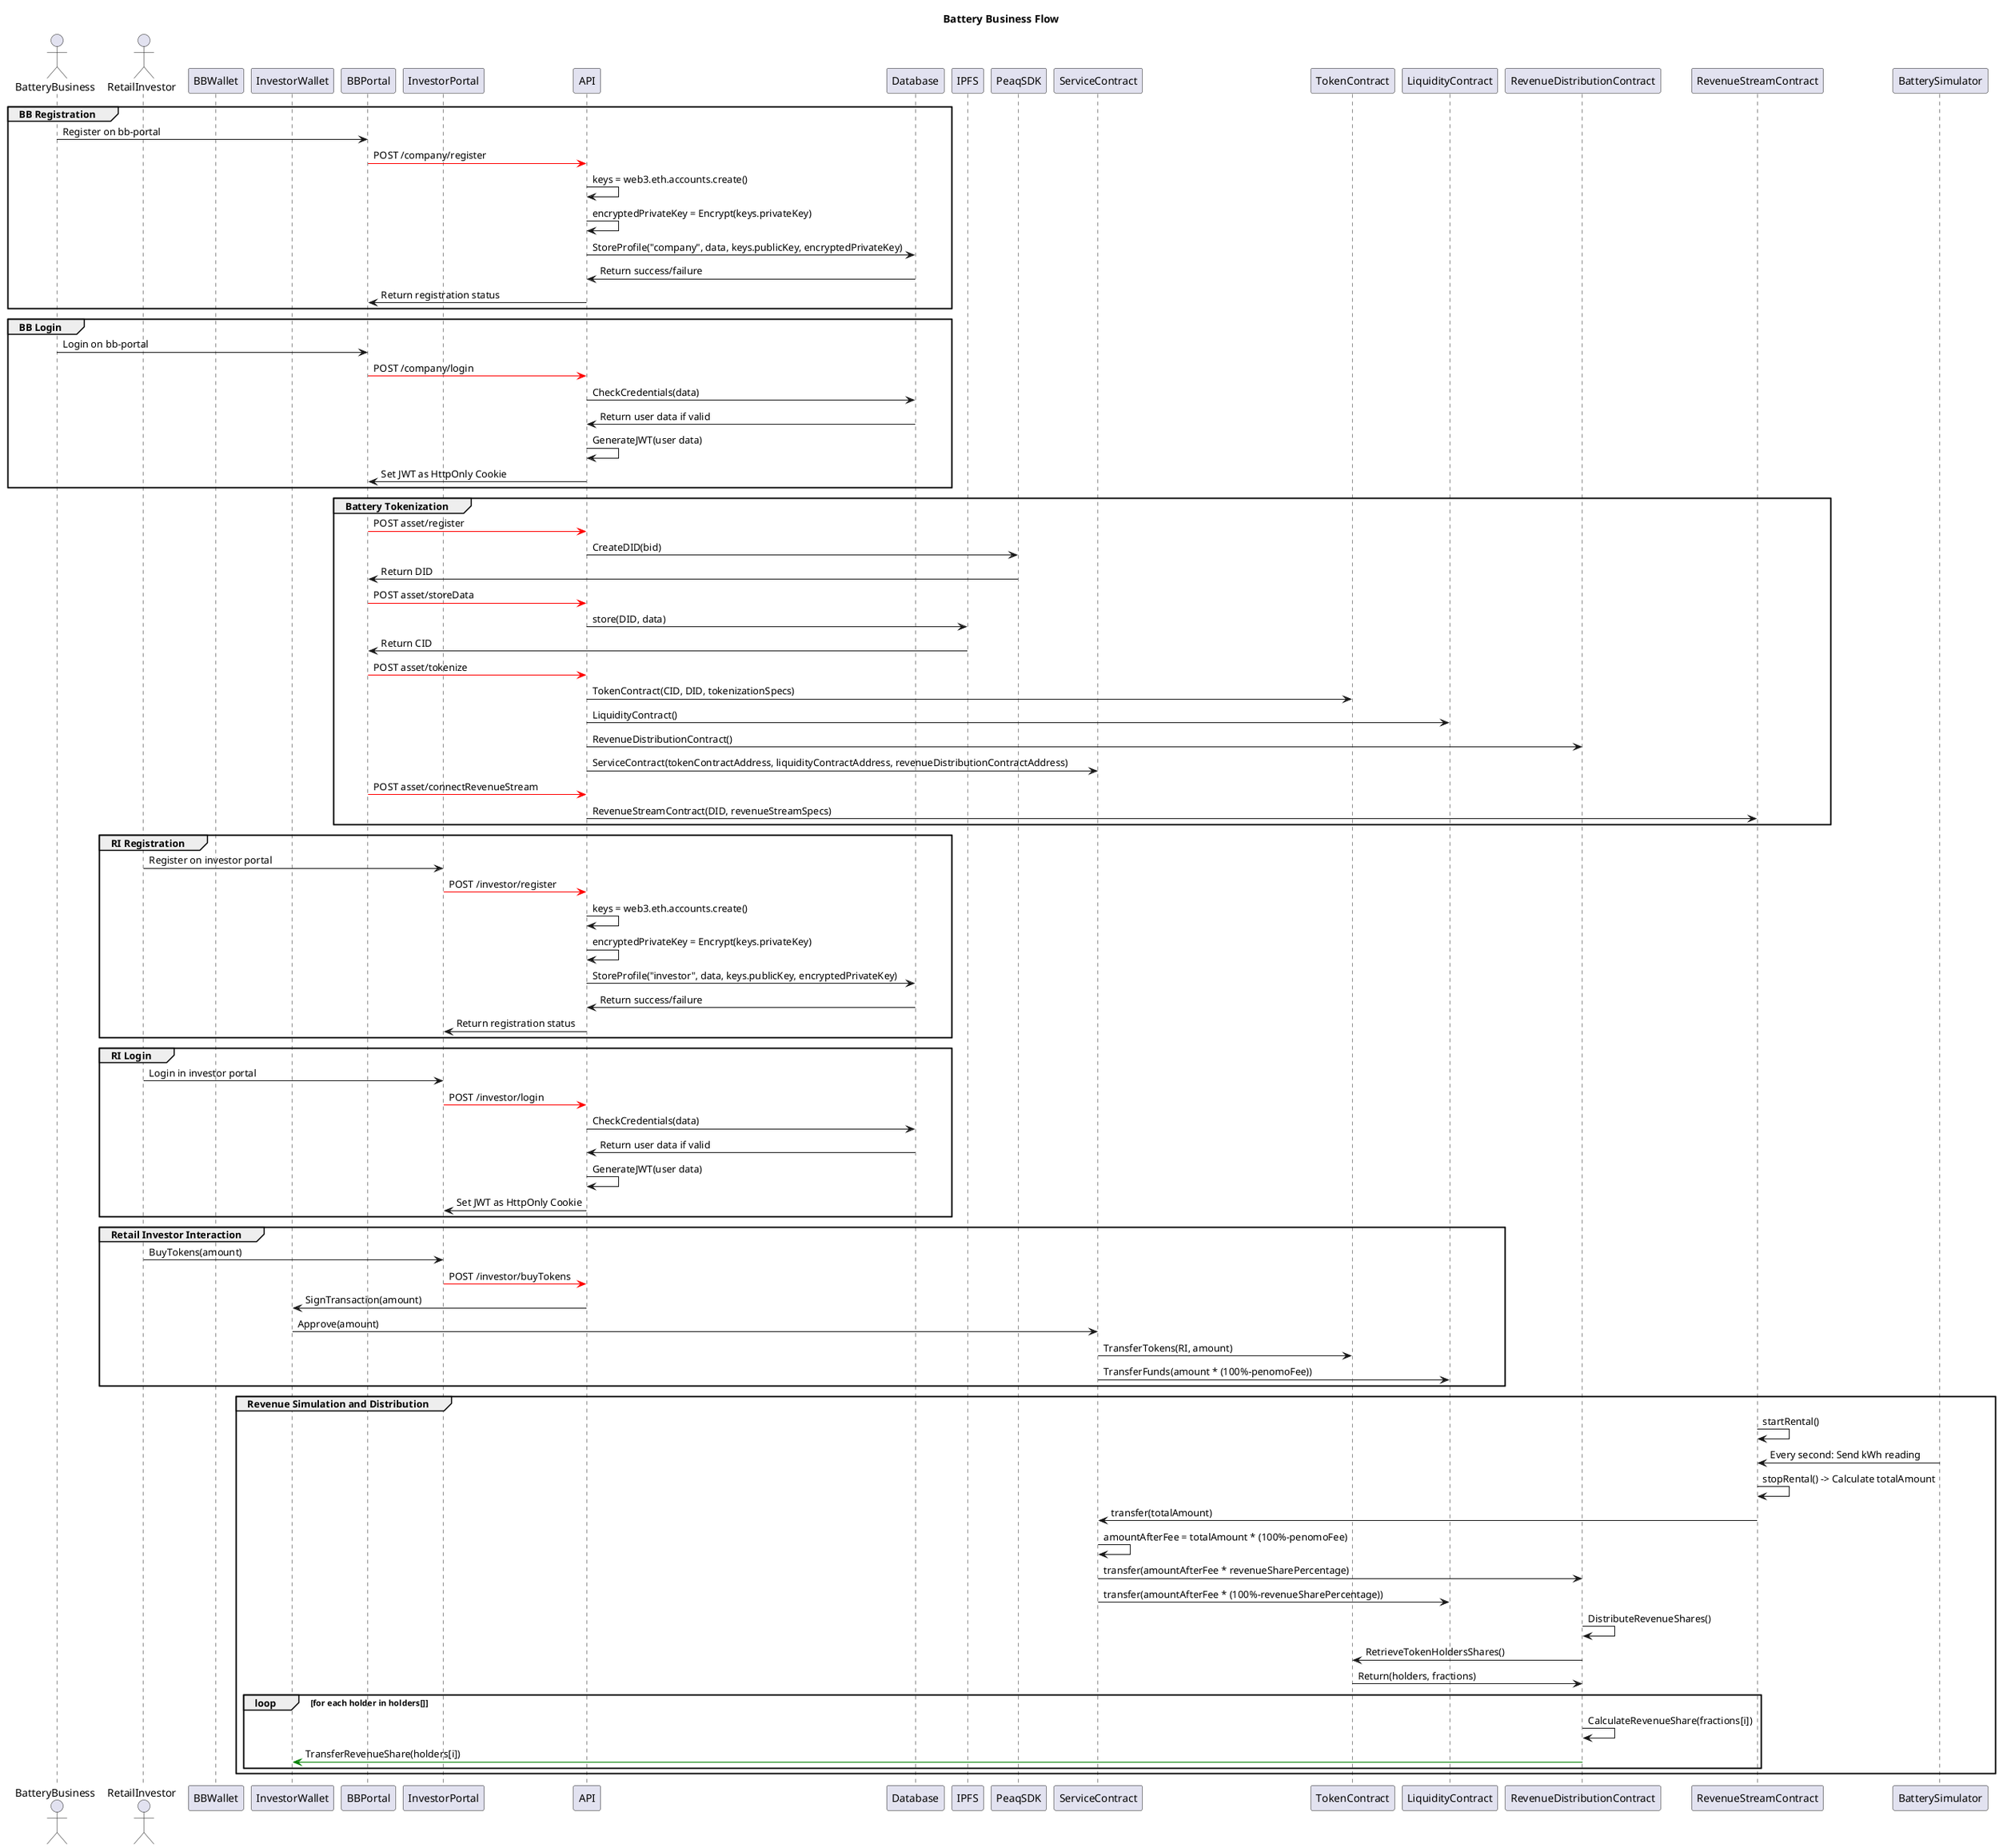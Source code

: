 @startuml
title Battery Business Flow

actor BatteryBusiness as BB
actor RetailInvestor as RI

participant BBWallet as BBW
participant InvestorWallet as IW

participant BBPortal as BBP
participant InvestorPortal as IP

participant API as API

participant Database as DB
participant IPFS as IPFS
participant PeaqSDK as PS

participant ServiceContract as SC
participant TokenContract as TC
participant LiquidityContract as LC
participant RevenueDistributionContract as RDC
participant RevenueStreamContract as RSC

participant BatterySimulator as BS

' Battery Business Registration
group BB Registration
    BB -> BBP: Register on bb-portal
    BBP -[#red]> API: POST /company/register
    API -> API: keys = web3.eth.accounts.create()
    API -> API: encryptedPrivateKey = Encrypt(keys.privateKey)
    API -> DB: StoreProfile("company", data, keys.publicKey, encryptedPrivateKey)
    DB -> API: Return success/failure
    API -> BBP: Return registration status
end

group BB Login
    BB -> BBP: Login on bb-portal
    BBP -[#red]> API: POST /company/login
    API -> DB: CheckCredentials(data)
    DB -> API: Return user data if valid
    API -> API: GenerateJWT(user data)
    API -> BBP: Set JWT as HttpOnly Cookie
end

' Battery Tokenization
group Battery Tokenization
    BBP -[#red]> API: POST asset/register
    API -> PS: CreateDID(bid)
    PS -> BBP: Return DID
    BBP -[#red]> API: POST asset/storeData
    API -> IPFS: store(DID, data)
    IPFS -> BBP: Return CID
    BBP -[#red]> API: POST asset/tokenize
    API -> TC: TokenContract(CID, DID, tokenizationSpecs)
    API -> LC: LiquidityContract()
    API -> RDC: RevenueDistributionContract()
    API -> SC: ServiceContract(tokenContractAddress, liquidityContractAddress, revenueDistributionContractAddress)
    BBP -[#red]> API: POST asset/connectRevenueStream
    API -> RSC: RevenueStreamContract(DID, revenueStreamSpecs)
end

' Retail Investor Registration and Login
group RI Registration
    RI -> IP: Register on investor portal
    IP -[#red]> API: POST /investor/register
    API -> API: keys = web3.eth.accounts.create()
    API -> API: encryptedPrivateKey = Encrypt(keys.privateKey)
    API -> DB: StoreProfile("investor", data, keys.publicKey, encryptedPrivateKey)
    DB -> API: Return success/failure
    API -> IP: Return registration status
end

group RI Login
    RI -> IP: Login in investor portal
    IP -[#red]> API: POST /investor/login
    API -> DB: CheckCredentials(data)
    DB -> API: Return user data if valid
    API -> API: GenerateJWT(user data)
    API -> IP: Set JWT as HttpOnly Cookie
end

' Retail Investor Token Purchase
group Retail Investor Interaction
    RI -> IP: BuyTokens(amount)
    IP -[#red]> API: POST /investor/buyTokens
    API -> IW: SignTransaction(amount)
    IW -> SC: Approve(amount)
    SC -> TC: TransferTokens(RI, amount)
    SC -> LC: TransferFunds(amount * (100%-penomoFee))
end

' Revenue Simulation and Distribution
group Revenue Simulation and Distribution
    RSC -> RSC: startRental()
    BS -> RSC: Every second: Send kWh reading
    RSC -> RSC: stopRental() -> Calculate totalAmount
    RSC -> SC: transfer(totalAmount)
    SC -> SC: amountAfterFee = totalAmount * (100%-penomoFee)
    SC -> RDC: transfer(amountAfterFee * revenueSharePercentage)
    SC -> LC: transfer(amountAfterFee * (100%-revenueSharePercentage))
    RDC -> RDC:  DistributeRevenueShares()
    RDC -> TC: RetrieveTokenHoldersShares()
    TC -> RDC: Return(holders, fractions)
    loop for each holder in holders[]
        RDC -> RDC: CalculateRevenueShare(fractions[i])
        RDC -[#green]> IW: TransferRevenueShare(holders[i])
    end
end

@enduml
